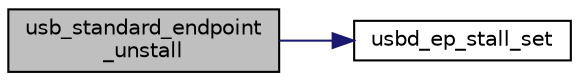 digraph "usb_standard_endpoint_unstall"
{
  edge [fontname="Helvetica",fontsize="10",labelfontname="Helvetica",labelfontsize="10"];
  node [fontname="Helvetica",fontsize="10",shape=record];
  rankdir="LR";
  Node1 [label="usb_standard_endpoint\l_unstall",height=0.2,width=0.4,color="black", fillcolor="grey75", style="filled", fontcolor="black"];
  Node1 -> Node2 [color="midnightblue",fontsize="10",style="solid",fontname="Helvetica"];
  Node2 [label="usbd_ep_stall_set",height=0.2,width=0.4,color="black", fillcolor="white", style="filled",URL="$group__usb__driver__defines.html#ga6d16be856512df298e40dfa31a216172"];
}
